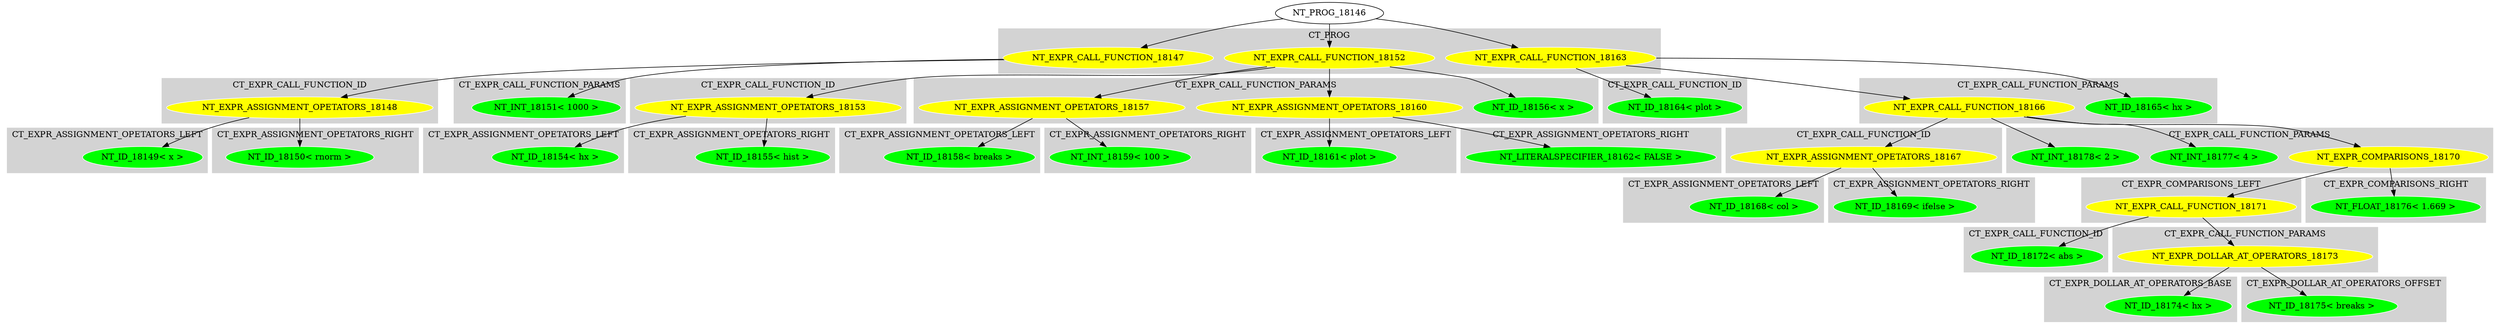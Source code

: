 digraph {

subgraph cluster0 {
 node [style=filled,color=white];
 style=filled;
 color=lightgrey;
 label = "CT_PROG";

"NT_EXPR_CALL_FUNCTION_18147"
 [fillcolor = yellow]
"NT_EXPR_CALL_FUNCTION_18152"
 [fillcolor = yellow]
"NT_EXPR_CALL_FUNCTION_18163"
 [fillcolor = yellow]
}
"NT_PROG_18146"->"NT_EXPR_CALL_FUNCTION_18147"
subgraph cluster1 {
 node [style=filled,color=white];
 style=filled;
 color=lightgrey;
 label = "CT_EXPR_CALL_FUNCTION_ID";

"NT_EXPR_ASSIGNMENT_OPETATORS_18148"
 [fillcolor = yellow]
}
subgraph cluster2 {
 node [style=filled,color=white];
 style=filled;
 color=lightgrey;
 label = "CT_EXPR_CALL_FUNCTION_PARAMS";

"NT_INT_18151< 1000 >"
 [fillcolor = green]
}
"NT_EXPR_CALL_FUNCTION_18147"->"NT_EXPR_ASSIGNMENT_OPETATORS_18148"
subgraph cluster3 {
 node [style=filled,color=white];
 style=filled;
 color=lightgrey;
 label = "CT_EXPR_ASSIGNMENT_OPETATORS_LEFT";

"NT_ID_18149< x >"
 [fillcolor = green]
}
subgraph cluster4 {
 node [style=filled,color=white];
 style=filled;
 color=lightgrey;
 label = "CT_EXPR_ASSIGNMENT_OPETATORS_RIGHT";

"NT_ID_18150< rnorm >"
 [fillcolor = green]
}
"NT_EXPR_ASSIGNMENT_OPETATORS_18148"->"NT_ID_18149< x >"
"NT_EXPR_ASSIGNMENT_OPETATORS_18148"->"NT_ID_18150< rnorm >"
"NT_EXPR_CALL_FUNCTION_18147"->"NT_INT_18151< 1000 >"
"NT_PROG_18146"->"NT_EXPR_CALL_FUNCTION_18152"
subgraph cluster5 {
 node [style=filled,color=white];
 style=filled;
 color=lightgrey;
 label = "CT_EXPR_CALL_FUNCTION_ID";

"NT_EXPR_ASSIGNMENT_OPETATORS_18153"
 [fillcolor = yellow]
}
subgraph cluster6 {
 node [style=filled,color=white];
 style=filled;
 color=lightgrey;
 label = "CT_EXPR_CALL_FUNCTION_PARAMS";

"NT_ID_18156< x >"
 [fillcolor = green]
"NT_EXPR_ASSIGNMENT_OPETATORS_18157"
 [fillcolor = yellow]
"NT_EXPR_ASSIGNMENT_OPETATORS_18160"
 [fillcolor = yellow]
}
"NT_EXPR_CALL_FUNCTION_18152"->"NT_EXPR_ASSIGNMENT_OPETATORS_18153"
subgraph cluster7 {
 node [style=filled,color=white];
 style=filled;
 color=lightgrey;
 label = "CT_EXPR_ASSIGNMENT_OPETATORS_LEFT";

"NT_ID_18154< hx >"
 [fillcolor = green]
}
subgraph cluster8 {
 node [style=filled,color=white];
 style=filled;
 color=lightgrey;
 label = "CT_EXPR_ASSIGNMENT_OPETATORS_RIGHT";

"NT_ID_18155< hist >"
 [fillcolor = green]
}
"NT_EXPR_ASSIGNMENT_OPETATORS_18153"->"NT_ID_18154< hx >"
"NT_EXPR_ASSIGNMENT_OPETATORS_18153"->"NT_ID_18155< hist >"
"NT_EXPR_CALL_FUNCTION_18152"->"NT_ID_18156< x >"
"NT_EXPR_CALL_FUNCTION_18152"->"NT_EXPR_ASSIGNMENT_OPETATORS_18157"
subgraph cluster9 {
 node [style=filled,color=white];
 style=filled;
 color=lightgrey;
 label = "CT_EXPR_ASSIGNMENT_OPETATORS_LEFT";

"NT_ID_18158< breaks >"
 [fillcolor = green]
}
subgraph cluster10 {
 node [style=filled,color=white];
 style=filled;
 color=lightgrey;
 label = "CT_EXPR_ASSIGNMENT_OPETATORS_RIGHT";

"NT_INT_18159< 100 >"
 [fillcolor = green]
}
"NT_EXPR_ASSIGNMENT_OPETATORS_18157"->"NT_ID_18158< breaks >"
"NT_EXPR_ASSIGNMENT_OPETATORS_18157"->"NT_INT_18159< 100 >"
"NT_EXPR_CALL_FUNCTION_18152"->"NT_EXPR_ASSIGNMENT_OPETATORS_18160"
subgraph cluster11 {
 node [style=filled,color=white];
 style=filled;
 color=lightgrey;
 label = "CT_EXPR_ASSIGNMENT_OPETATORS_LEFT";

"NT_ID_18161< plot >"
 [fillcolor = green]
}
subgraph cluster12 {
 node [style=filled,color=white];
 style=filled;
 color=lightgrey;
 label = "CT_EXPR_ASSIGNMENT_OPETATORS_RIGHT";

"NT_LITERALSPECIFIER_18162< FALSE >"
 [fillcolor = green]
}
"NT_EXPR_ASSIGNMENT_OPETATORS_18160"->"NT_ID_18161< plot >"
"NT_EXPR_ASSIGNMENT_OPETATORS_18160"->"NT_LITERALSPECIFIER_18162< FALSE >"
"NT_PROG_18146"->"NT_EXPR_CALL_FUNCTION_18163"
subgraph cluster13 {
 node [style=filled,color=white];
 style=filled;
 color=lightgrey;
 label = "CT_EXPR_CALL_FUNCTION_ID";

"NT_ID_18164< plot >"
 [fillcolor = green]
}
subgraph cluster14 {
 node [style=filled,color=white];
 style=filled;
 color=lightgrey;
 label = "CT_EXPR_CALL_FUNCTION_PARAMS";

"NT_ID_18165< hx >"
 [fillcolor = green]
"NT_EXPR_CALL_FUNCTION_18166"
 [fillcolor = yellow]
}
"NT_EXPR_CALL_FUNCTION_18163"->"NT_ID_18164< plot >"
"NT_EXPR_CALL_FUNCTION_18163"->"NT_ID_18165< hx >"
"NT_EXPR_CALL_FUNCTION_18163"->"NT_EXPR_CALL_FUNCTION_18166"
subgraph cluster15 {
 node [style=filled,color=white];
 style=filled;
 color=lightgrey;
 label = "CT_EXPR_CALL_FUNCTION_ID";

"NT_EXPR_ASSIGNMENT_OPETATORS_18167"
 [fillcolor = yellow]
}
subgraph cluster16 {
 node [style=filled,color=white];
 style=filled;
 color=lightgrey;
 label = "CT_EXPR_CALL_FUNCTION_PARAMS";

"NT_EXPR_COMPARISONS_18170"
 [fillcolor = yellow]
"NT_INT_18177< 4 >"
 [fillcolor = green]
"NT_INT_18178< 2 >"
 [fillcolor = green]
}
"NT_EXPR_CALL_FUNCTION_18166"->"NT_EXPR_ASSIGNMENT_OPETATORS_18167"
subgraph cluster17 {
 node [style=filled,color=white];
 style=filled;
 color=lightgrey;
 label = "CT_EXPR_ASSIGNMENT_OPETATORS_LEFT";

"NT_ID_18168< col >"
 [fillcolor = green]
}
subgraph cluster18 {
 node [style=filled,color=white];
 style=filled;
 color=lightgrey;
 label = "CT_EXPR_ASSIGNMENT_OPETATORS_RIGHT";

"NT_ID_18169< ifelse >"
 [fillcolor = green]
}
"NT_EXPR_ASSIGNMENT_OPETATORS_18167"->"NT_ID_18168< col >"
"NT_EXPR_ASSIGNMENT_OPETATORS_18167"->"NT_ID_18169< ifelse >"
"NT_EXPR_CALL_FUNCTION_18166"->"NT_EXPR_COMPARISONS_18170"
subgraph cluster19 {
 node [style=filled,color=white];
 style=filled;
 color=lightgrey;
 label = "CT_EXPR_COMPARISONS_LEFT";

"NT_EXPR_CALL_FUNCTION_18171"
 [fillcolor = yellow]
}
subgraph cluster20 {
 node [style=filled,color=white];
 style=filled;
 color=lightgrey;
 label = "CT_EXPR_COMPARISONS_RIGHT";

"NT_FLOAT_18176< 1.669 >"
 [fillcolor = green]
}
"NT_EXPR_COMPARISONS_18170"->"NT_EXPR_CALL_FUNCTION_18171"
subgraph cluster21 {
 node [style=filled,color=white];
 style=filled;
 color=lightgrey;
 label = "CT_EXPR_CALL_FUNCTION_ID";

"NT_ID_18172< abs >"
 [fillcolor = green]
}
subgraph cluster22 {
 node [style=filled,color=white];
 style=filled;
 color=lightgrey;
 label = "CT_EXPR_CALL_FUNCTION_PARAMS";

"NT_EXPR_DOLLAR_AT_OPERATORS_18173"
 [fillcolor = yellow]
}
"NT_EXPR_CALL_FUNCTION_18171"->"NT_ID_18172< abs >"
"NT_EXPR_CALL_FUNCTION_18171"->"NT_EXPR_DOLLAR_AT_OPERATORS_18173"
subgraph cluster23 {
 node [style=filled,color=white];
 style=filled;
 color=lightgrey;
 label = "CT_EXPR_DOLLAR_AT_OPERATORS_BASE";

"NT_ID_18174< hx >"
 [fillcolor = green]
}
subgraph cluster24 {
 node [style=filled,color=white];
 style=filled;
 color=lightgrey;
 label = "CT_EXPR_DOLLAR_AT_OPERATORS_OFFSET";

"NT_ID_18175< breaks >"
 [fillcolor = green]
}
"NT_EXPR_DOLLAR_AT_OPERATORS_18173"->"NT_ID_18174< hx >"
"NT_EXPR_DOLLAR_AT_OPERATORS_18173"->"NT_ID_18175< breaks >"
"NT_EXPR_COMPARISONS_18170"->"NT_FLOAT_18176< 1.669 >"
"NT_EXPR_CALL_FUNCTION_18166"->"NT_INT_18177< 4 >"
"NT_EXPR_CALL_FUNCTION_18166"->"NT_INT_18178< 2 >"
}
